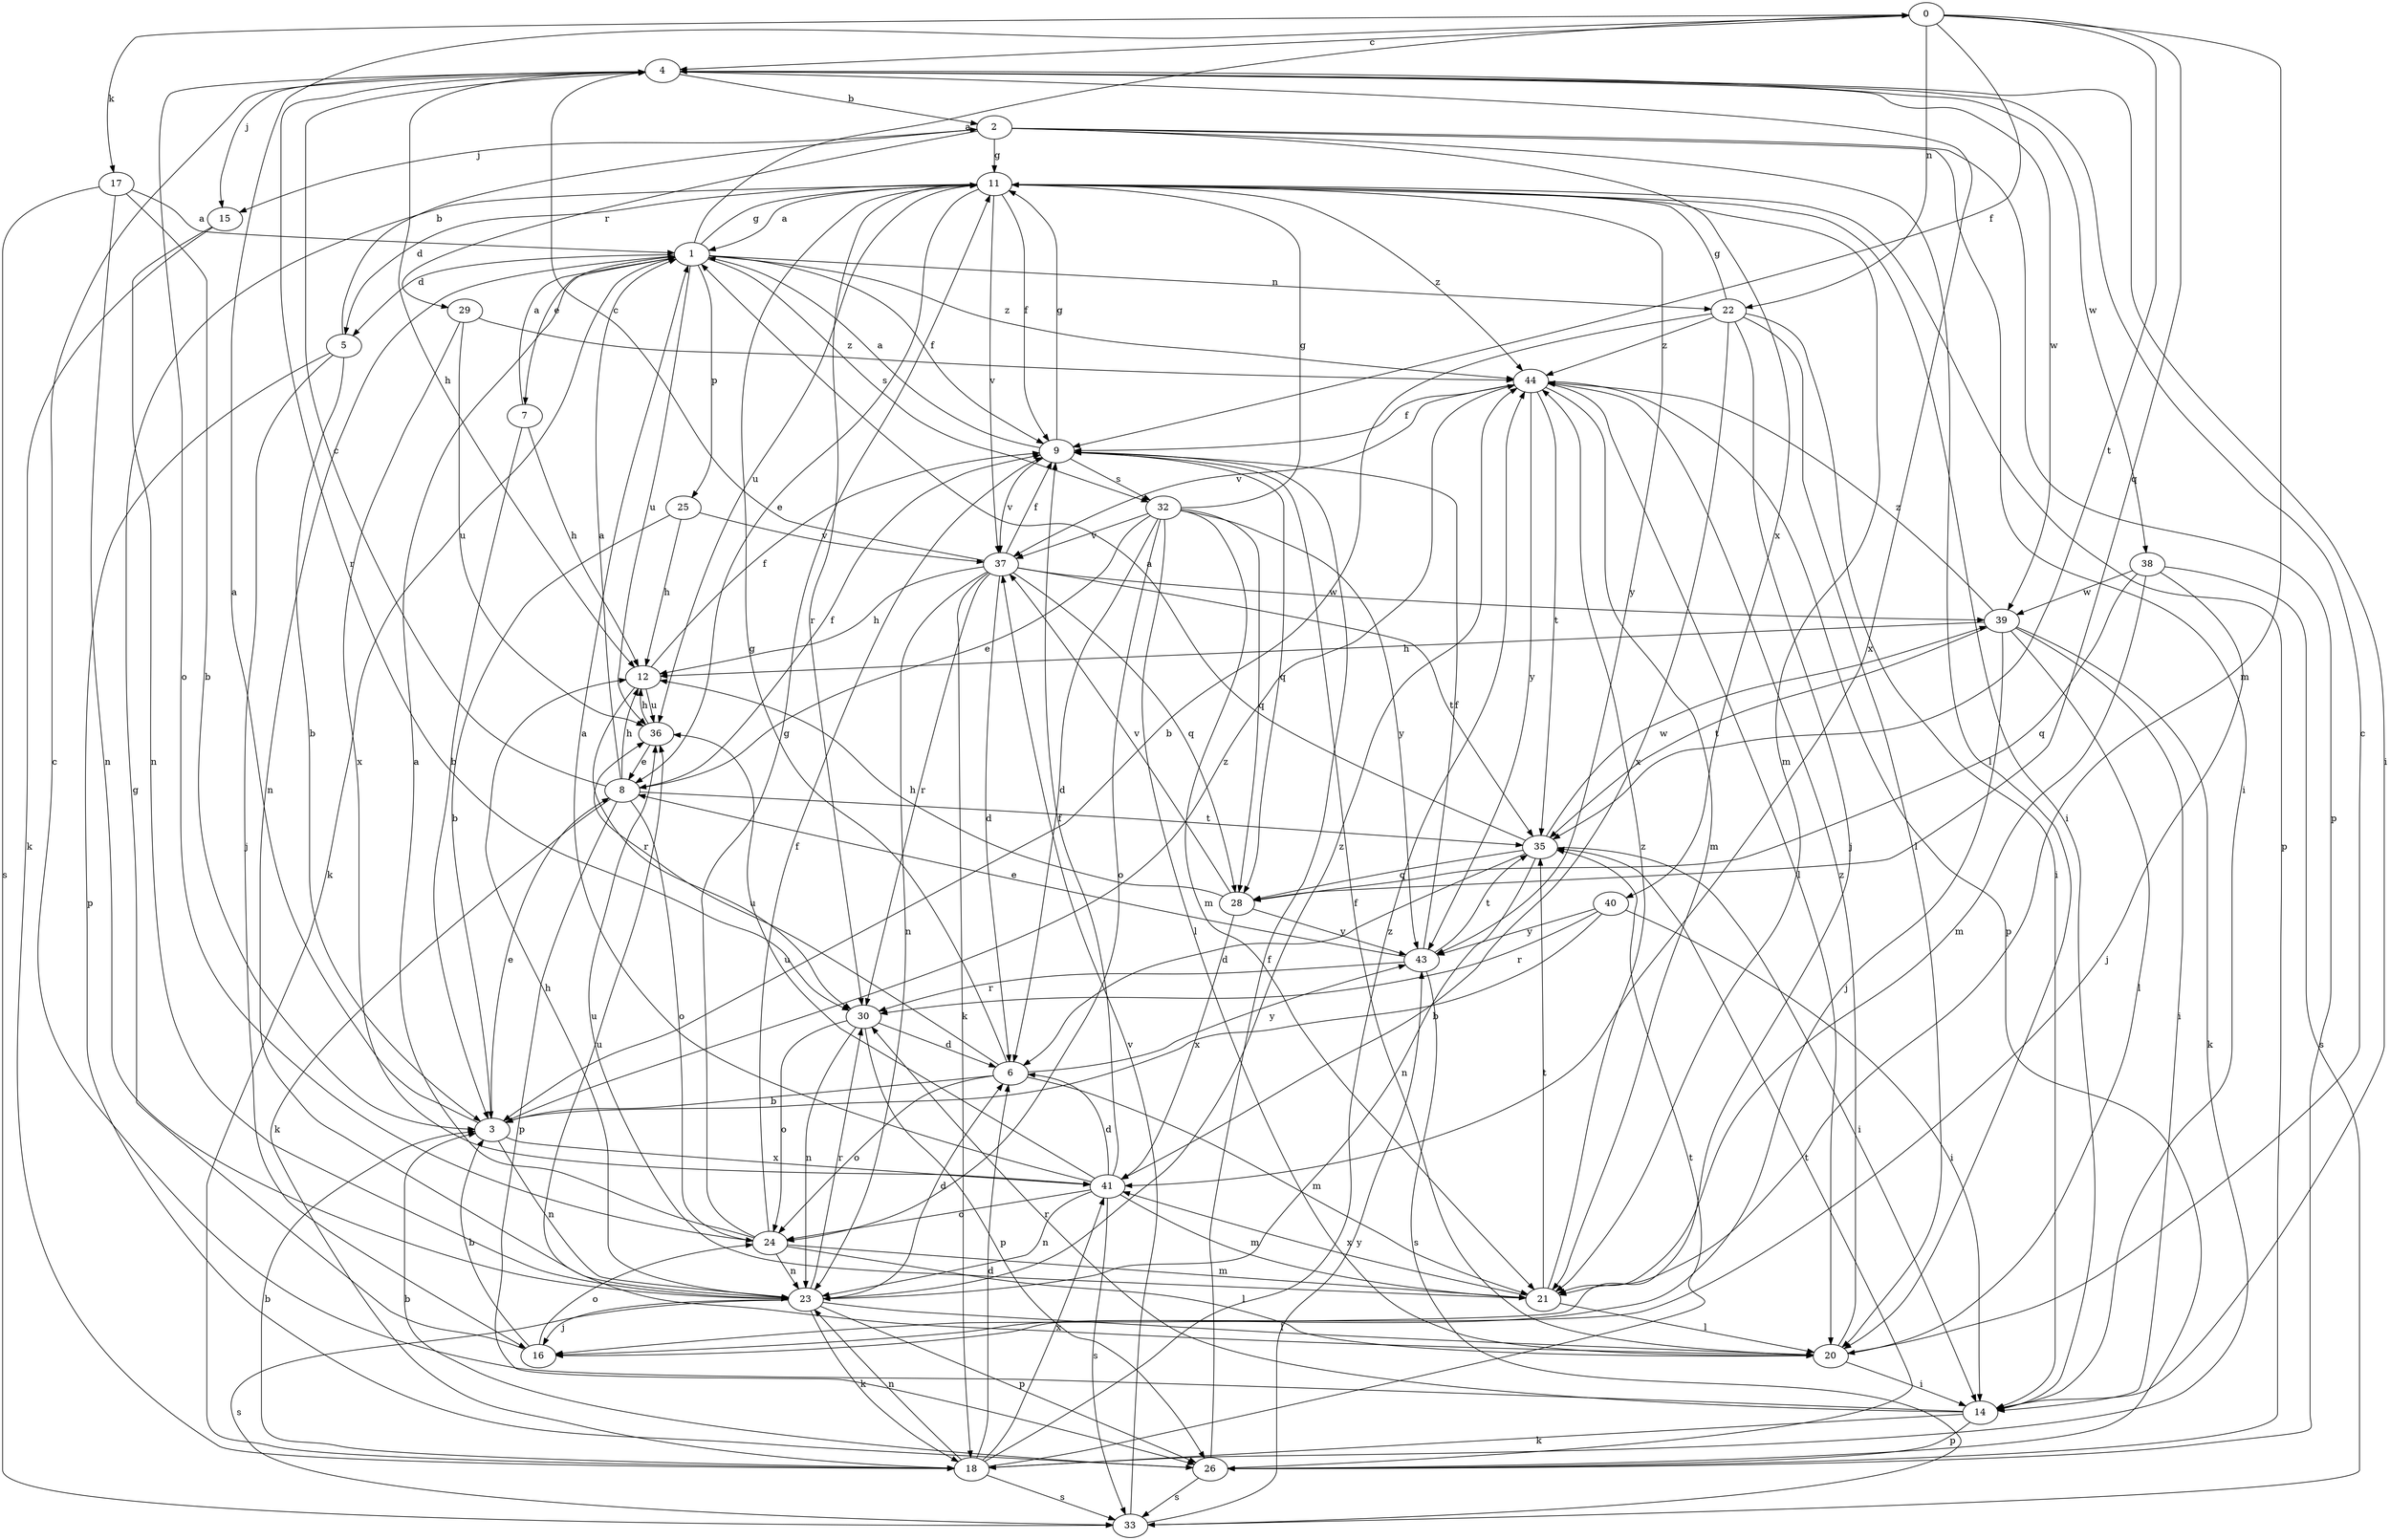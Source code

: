 strict digraph  {
0;
1;
2;
3;
4;
5;
6;
7;
8;
9;
11;
12;
14;
15;
16;
17;
18;
20;
21;
22;
23;
24;
25;
26;
28;
29;
30;
32;
33;
35;
36;
37;
38;
39;
40;
41;
43;
44;
0 -> 4  [label=c];
0 -> 9  [label=f];
0 -> 17  [label=k];
0 -> 21  [label=m];
0 -> 22  [label=n];
0 -> 28  [label=q];
0 -> 35  [label=t];
1 -> 0  [label=a];
1 -> 5  [label=d];
1 -> 7  [label=e];
1 -> 9  [label=f];
1 -> 11  [label=g];
1 -> 18  [label=k];
1 -> 22  [label=n];
1 -> 23  [label=n];
1 -> 25  [label=p];
1 -> 32  [label=s];
1 -> 36  [label=u];
1 -> 44  [label=z];
2 -> 11  [label=g];
2 -> 14  [label=i];
2 -> 15  [label=j];
2 -> 20  [label=l];
2 -> 26  [label=p];
2 -> 29  [label=r];
2 -> 40  [label=x];
3 -> 0  [label=a];
3 -> 8  [label=e];
3 -> 23  [label=n];
3 -> 41  [label=x];
3 -> 44  [label=z];
4 -> 2  [label=b];
4 -> 12  [label=h];
4 -> 14  [label=i];
4 -> 15  [label=j];
4 -> 24  [label=o];
4 -> 30  [label=r];
4 -> 38  [label=w];
4 -> 39  [label=w];
4 -> 41  [label=x];
5 -> 2  [label=b];
5 -> 3  [label=b];
5 -> 16  [label=j];
5 -> 26  [label=p];
6 -> 3  [label=b];
6 -> 11  [label=g];
6 -> 21  [label=m];
6 -> 24  [label=o];
6 -> 36  [label=u];
6 -> 43  [label=y];
7 -> 1  [label=a];
7 -> 3  [label=b];
7 -> 12  [label=h];
8 -> 1  [label=a];
8 -> 4  [label=c];
8 -> 9  [label=f];
8 -> 12  [label=h];
8 -> 18  [label=k];
8 -> 24  [label=o];
8 -> 26  [label=p];
8 -> 35  [label=t];
9 -> 1  [label=a];
9 -> 11  [label=g];
9 -> 28  [label=q];
9 -> 32  [label=s];
9 -> 37  [label=v];
11 -> 1  [label=a];
11 -> 5  [label=d];
11 -> 8  [label=e];
11 -> 9  [label=f];
11 -> 14  [label=i];
11 -> 21  [label=m];
11 -> 26  [label=p];
11 -> 30  [label=r];
11 -> 36  [label=u];
11 -> 37  [label=v];
11 -> 43  [label=y];
11 -> 44  [label=z];
12 -> 9  [label=f];
12 -> 30  [label=r];
12 -> 36  [label=u];
14 -> 4  [label=c];
14 -> 18  [label=k];
14 -> 26  [label=p];
14 -> 30  [label=r];
15 -> 18  [label=k];
15 -> 23  [label=n];
16 -> 3  [label=b];
16 -> 11  [label=g];
16 -> 24  [label=o];
17 -> 1  [label=a];
17 -> 3  [label=b];
17 -> 23  [label=n];
17 -> 33  [label=s];
18 -> 3  [label=b];
18 -> 6  [label=d];
18 -> 23  [label=n];
18 -> 33  [label=s];
18 -> 35  [label=t];
18 -> 41  [label=x];
18 -> 44  [label=z];
20 -> 4  [label=c];
20 -> 9  [label=f];
20 -> 14  [label=i];
20 -> 36  [label=u];
20 -> 44  [label=z];
21 -> 20  [label=l];
21 -> 35  [label=t];
21 -> 36  [label=u];
21 -> 41  [label=x];
21 -> 44  [label=z];
22 -> 3  [label=b];
22 -> 11  [label=g];
22 -> 14  [label=i];
22 -> 16  [label=j];
22 -> 20  [label=l];
22 -> 41  [label=x];
22 -> 44  [label=z];
23 -> 6  [label=d];
23 -> 12  [label=h];
23 -> 16  [label=j];
23 -> 18  [label=k];
23 -> 20  [label=l];
23 -> 26  [label=p];
23 -> 30  [label=r];
23 -> 33  [label=s];
23 -> 44  [label=z];
24 -> 1  [label=a];
24 -> 9  [label=f];
24 -> 11  [label=g];
24 -> 20  [label=l];
24 -> 21  [label=m];
24 -> 23  [label=n];
25 -> 3  [label=b];
25 -> 12  [label=h];
25 -> 37  [label=v];
26 -> 3  [label=b];
26 -> 9  [label=f];
26 -> 33  [label=s];
26 -> 35  [label=t];
28 -> 12  [label=h];
28 -> 37  [label=v];
28 -> 41  [label=x];
28 -> 43  [label=y];
29 -> 36  [label=u];
29 -> 41  [label=x];
29 -> 44  [label=z];
30 -> 6  [label=d];
30 -> 23  [label=n];
30 -> 24  [label=o];
30 -> 26  [label=p];
32 -> 6  [label=d];
32 -> 8  [label=e];
32 -> 11  [label=g];
32 -> 20  [label=l];
32 -> 21  [label=m];
32 -> 24  [label=o];
32 -> 28  [label=q];
32 -> 37  [label=v];
32 -> 43  [label=y];
33 -> 37  [label=v];
33 -> 43  [label=y];
35 -> 1  [label=a];
35 -> 6  [label=d];
35 -> 14  [label=i];
35 -> 23  [label=n];
35 -> 28  [label=q];
35 -> 39  [label=w];
36 -> 8  [label=e];
36 -> 12  [label=h];
37 -> 4  [label=c];
37 -> 6  [label=d];
37 -> 9  [label=f];
37 -> 12  [label=h];
37 -> 18  [label=k];
37 -> 23  [label=n];
37 -> 28  [label=q];
37 -> 30  [label=r];
37 -> 35  [label=t];
37 -> 39  [label=w];
38 -> 16  [label=j];
38 -> 21  [label=m];
38 -> 28  [label=q];
38 -> 33  [label=s];
38 -> 39  [label=w];
39 -> 12  [label=h];
39 -> 14  [label=i];
39 -> 16  [label=j];
39 -> 18  [label=k];
39 -> 20  [label=l];
39 -> 35  [label=t];
39 -> 44  [label=z];
40 -> 3  [label=b];
40 -> 14  [label=i];
40 -> 30  [label=r];
40 -> 43  [label=y];
41 -> 1  [label=a];
41 -> 6  [label=d];
41 -> 9  [label=f];
41 -> 21  [label=m];
41 -> 23  [label=n];
41 -> 24  [label=o];
41 -> 33  [label=s];
41 -> 36  [label=u];
43 -> 8  [label=e];
43 -> 9  [label=f];
43 -> 30  [label=r];
43 -> 33  [label=s];
43 -> 35  [label=t];
44 -> 9  [label=f];
44 -> 20  [label=l];
44 -> 21  [label=m];
44 -> 26  [label=p];
44 -> 35  [label=t];
44 -> 37  [label=v];
44 -> 43  [label=y];
}

